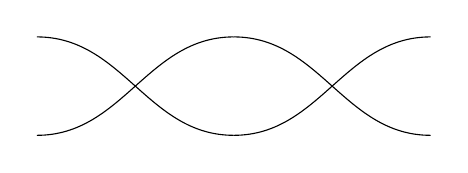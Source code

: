 \begin{tikzpicture}
	\begin{pgfonlayer}{nodelayer}
		\node [style=none] (0) at (-2.5, -0.75) {};
		\node [style=none] (1) at (-2.5, 0.5) {};
		\node [style=none] (2) at (0, -0.75) {};
		\node [style=none] (3) at (0, 0.5) {};
		\node [style=none] (4) at (2.5, -0.75) {};
		\node [style=none] (5) at (2.5, 0.5) {};
	\end{pgfonlayer}
	\begin{pgfonlayer}{edgelayer}
		\draw [in=180, out=0, looseness=1.00] (1.center) to (2.center);
		\draw [in=180, out=0, looseness=1.00] (0.center) to (3.center);
		\draw [in=180, out=0, looseness=1.00] (2.center) to (5.center);
		\draw [in=180, out=0, looseness=1.00] (3.center) to (4.center);
	\end{pgfonlayer}
\end{tikzpicture}